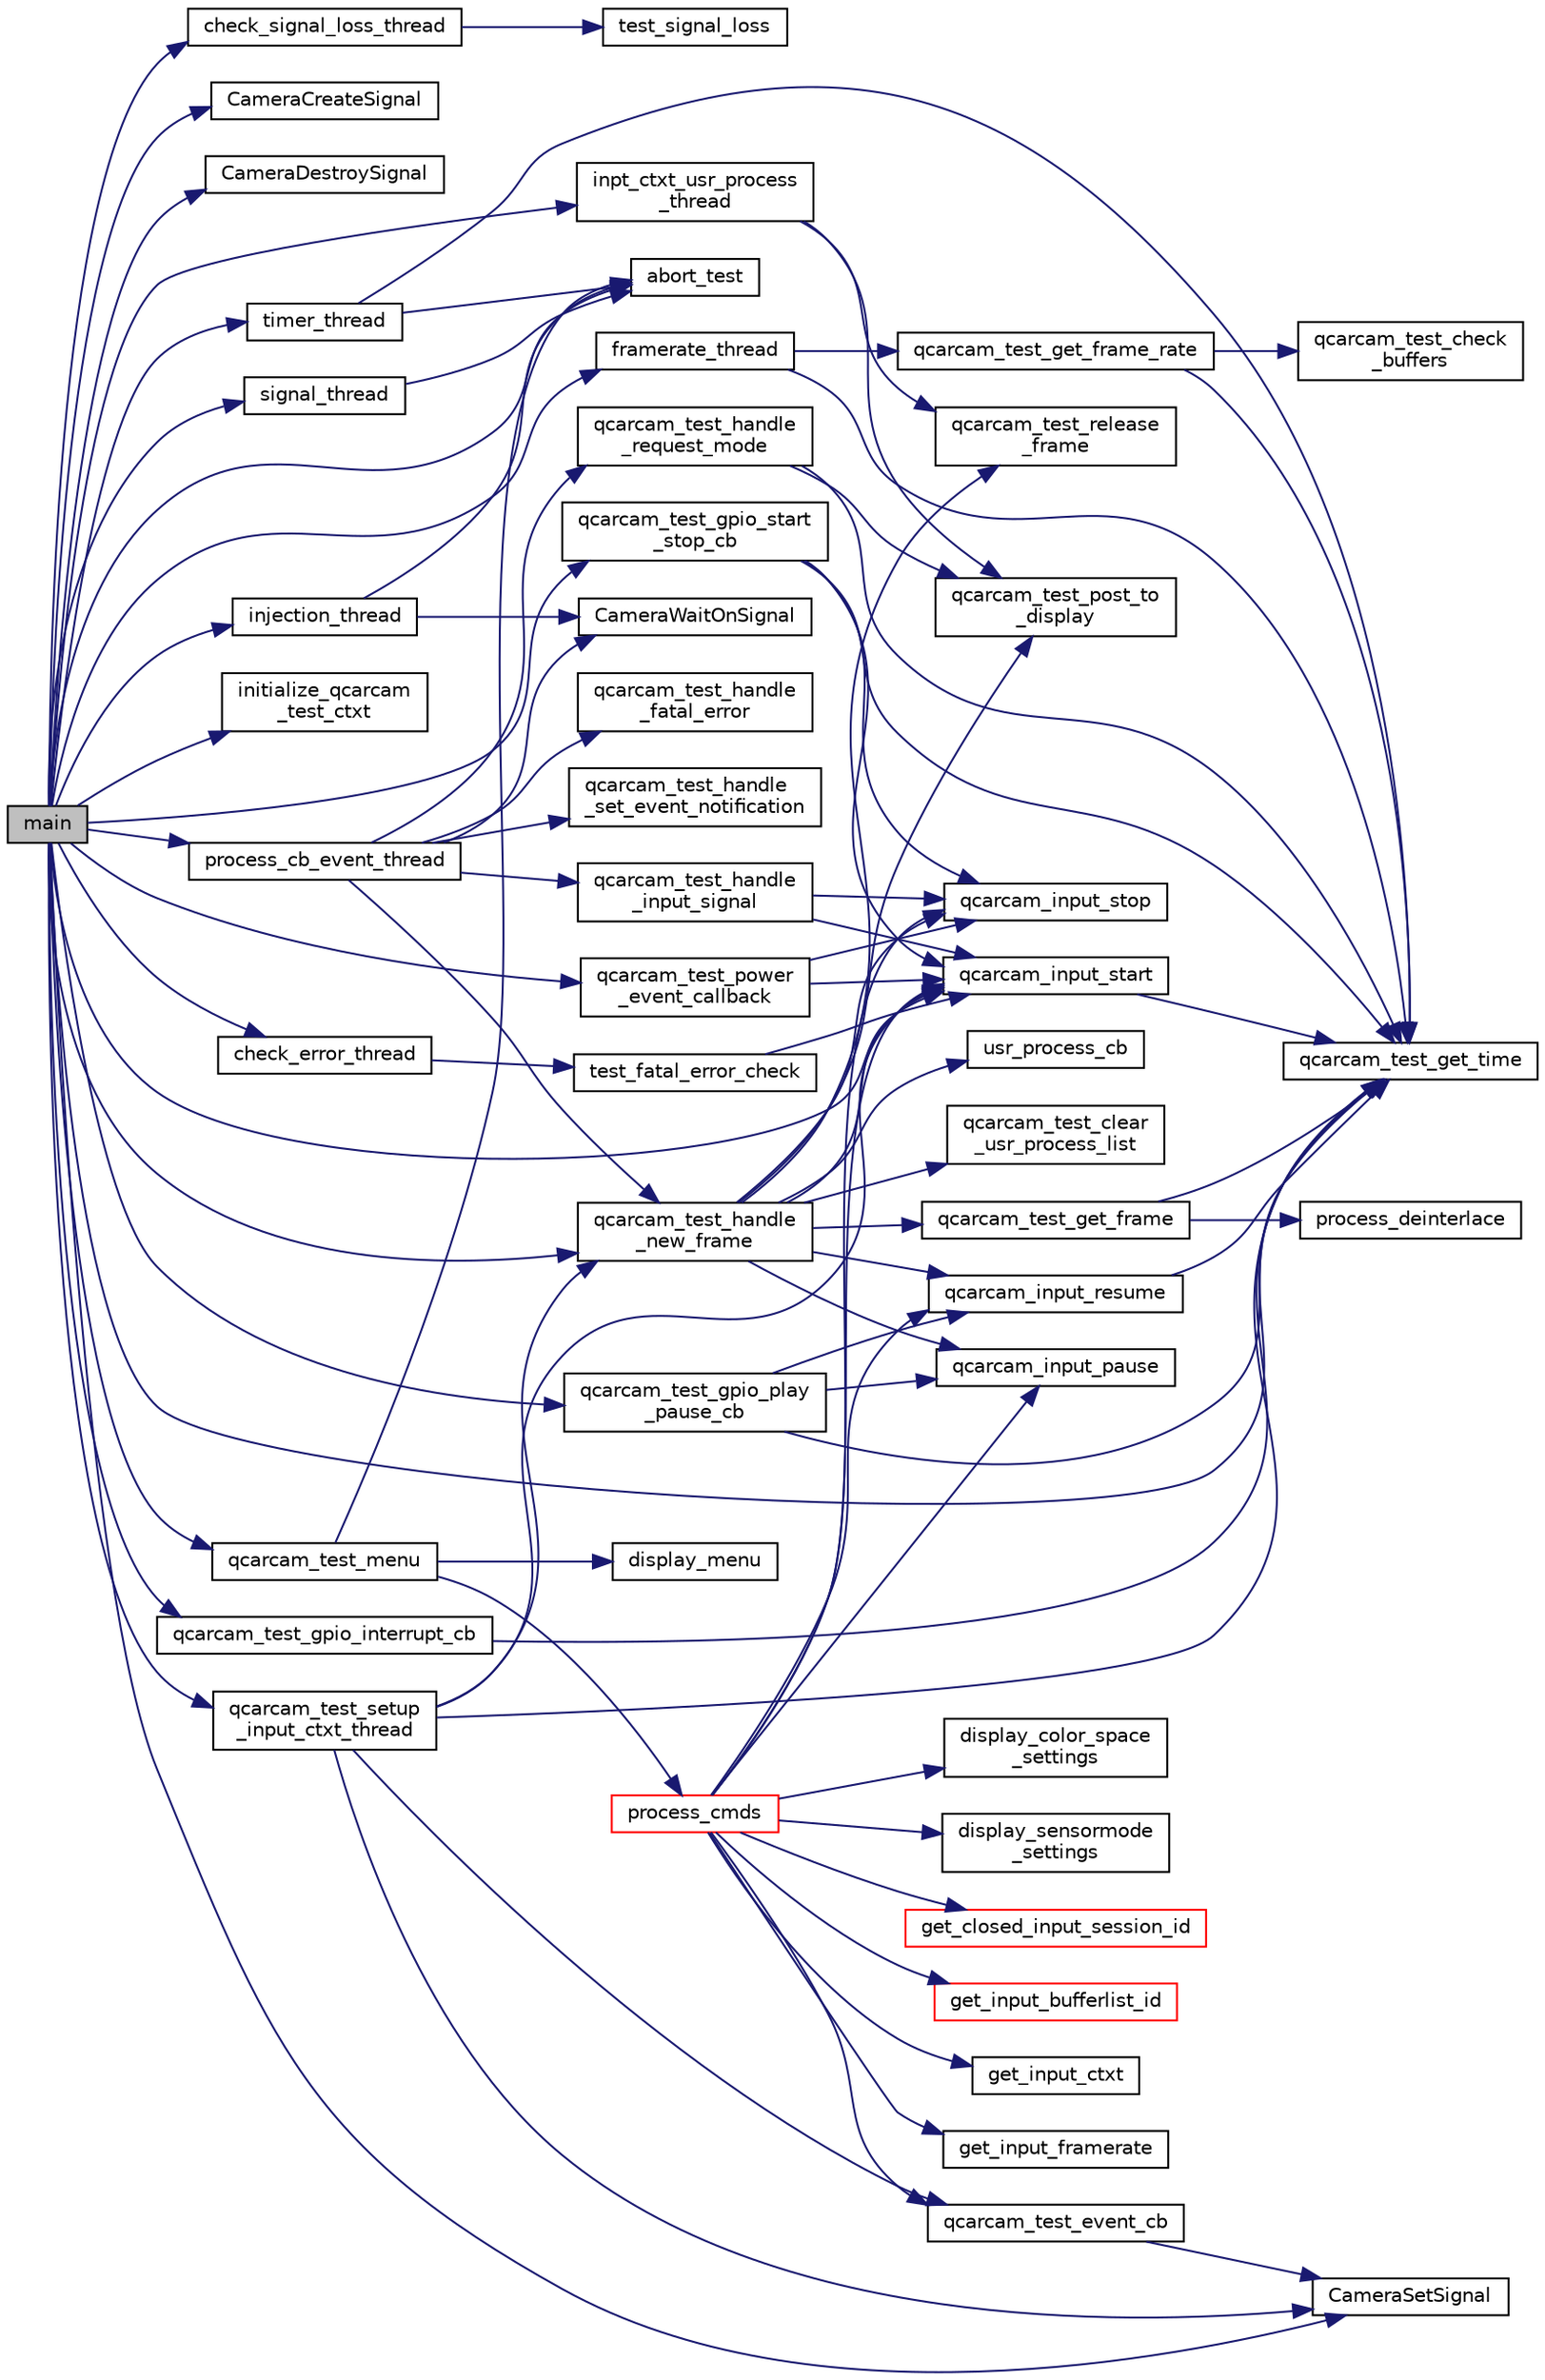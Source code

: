 digraph "main"
{
 // LATEX_PDF_SIZE
  edge [fontname="Helvetica",fontsize="10",labelfontname="Helvetica",labelfontsize="10"];
  node [fontname="Helvetica",fontsize="10",shape=record];
  rankdir="LR";
  Node1 [label="main",height=0.2,width=0.4,color="black", fillcolor="grey75", style="filled", fontcolor="black",tooltip=" "];
  Node1 -> Node2 [color="midnightblue",fontsize="10",style="solid"];
  Node2 [label="abort_test",height=0.2,width=0.4,color="black", fillcolor="white", style="filled",URL="$qcarcam__test_8cpp.html#a1302b3a0cdfaee0c0010ed5275c8023d",tooltip=" "];
  Node1 -> Node3 [color="midnightblue",fontsize="10",style="solid"];
  Node3 [label="CameraCreateSignal",height=0.2,width=0.4,color="black", fillcolor="white", style="filled",URL="$qcarcam__test_8cpp.html#a2cfd98d9a445cfaec945edac19a7bff0",tooltip=" "];
  Node1 -> Node4 [color="midnightblue",fontsize="10",style="solid"];
  Node4 [label="CameraDestroySignal",height=0.2,width=0.4,color="black", fillcolor="white", style="filled",URL="$qcarcam__test_8cpp.html#aa9712bac6ab2ec440f49b9cee04d9fc2",tooltip=" "];
  Node1 -> Node5 [color="midnightblue",fontsize="10",style="solid"];
  Node5 [label="CameraSetSignal",height=0.2,width=0.4,color="black", fillcolor="white", style="filled",URL="$qcarcam__test_8cpp.html#a49a5e086861eaacb4069a03c4ea8c731",tooltip=" "];
  Node1 -> Node6 [color="midnightblue",fontsize="10",style="solid"];
  Node6 [label="check_error_thread",height=0.2,width=0.4,color="black", fillcolor="white", style="filled",URL="$qcarcam__test_8cpp.html#a443aba7876e6726e373221d5b5ce10a5",tooltip=" "];
  Node6 -> Node7 [color="midnightblue",fontsize="10",style="solid"];
  Node7 [label="test_fatal_error_check",height=0.2,width=0.4,color="black", fillcolor="white", style="filled",URL="$qcarcam__test_8cpp.html#a3ea878382a1e9d4e5129466f9ae2a550",tooltip=" "];
  Node7 -> Node8 [color="midnightblue",fontsize="10",style="solid"];
  Node8 [label="qcarcam_input_start",height=0.2,width=0.4,color="black", fillcolor="white", style="filled",URL="$qcarcam__test_8cpp.html#a618ce40fb6f604b475d7bfc027f76db1",tooltip=" "];
  Node8 -> Node9 [color="midnightblue",fontsize="10",style="solid"];
  Node9 [label="qcarcam_test_get_time",height=0.2,width=0.4,color="black", fillcolor="white", style="filled",URL="$qcarcam__test_8cpp.html#a8797fba9a1603854ac68a21d6824169a",tooltip=" "];
  Node1 -> Node10 [color="midnightblue",fontsize="10",style="solid"];
  Node10 [label="check_signal_loss_thread",height=0.2,width=0.4,color="black", fillcolor="white", style="filled",URL="$qcarcam__test_8cpp.html#a625228471331176b75d16bb62d38f948",tooltip=" "];
  Node10 -> Node11 [color="midnightblue",fontsize="10",style="solid"];
  Node11 [label="test_signal_loss",height=0.2,width=0.4,color="black", fillcolor="white", style="filled",URL="$qcarcam__test_8cpp.html#a97793e207dbe15b92e79991e1224fe39",tooltip=" "];
  Node1 -> Node12 [color="midnightblue",fontsize="10",style="solid"];
  Node12 [label="framerate_thread",height=0.2,width=0.4,color="black", fillcolor="white", style="filled",URL="$qcarcam__test_8cpp.html#aed2e29442563aca40f1d02416a263f98",tooltip=" "];
  Node12 -> Node13 [color="midnightblue",fontsize="10",style="solid"];
  Node13 [label="qcarcam_test_get_frame_rate",height=0.2,width=0.4,color="black", fillcolor="white", style="filled",URL="$qcarcam__test_8cpp.html#aba2825786c738a4e9d727a277f848a14",tooltip=" "];
  Node13 -> Node14 [color="midnightblue",fontsize="10",style="solid"];
  Node14 [label="qcarcam_test_check\l_buffers",height=0.2,width=0.4,color="black", fillcolor="white", style="filled",URL="$qcarcam__test_8cpp.html#a81cf1dd03c13f2c9aacc7a6c0ffa9c13",tooltip=" "];
  Node13 -> Node9 [color="midnightblue",fontsize="10",style="solid"];
  Node12 -> Node9 [color="midnightblue",fontsize="10",style="solid"];
  Node1 -> Node15 [color="midnightblue",fontsize="10",style="solid"];
  Node15 [label="initialize_qcarcam\l_test_ctxt",height=0.2,width=0.4,color="black", fillcolor="white", style="filled",URL="$qcarcam__test_8cpp.html#a47807e0d41b93714db0049c61732567e",tooltip=" "];
  Node1 -> Node16 [color="midnightblue",fontsize="10",style="solid"];
  Node16 [label="injection_thread",height=0.2,width=0.4,color="black", fillcolor="white", style="filled",URL="$qcarcam__test_8cpp.html#a340c0b5d607a8be7e70b57957254b024",tooltip=" "];
  Node16 -> Node2 [color="midnightblue",fontsize="10",style="solid"];
  Node16 -> Node17 [color="midnightblue",fontsize="10",style="solid"];
  Node17 [label="CameraWaitOnSignal",height=0.2,width=0.4,color="black", fillcolor="white", style="filled",URL="$qcarcam__test_8cpp.html#a90833f8401e247723dce782993eff77c",tooltip=" "];
  Node1 -> Node18 [color="midnightblue",fontsize="10",style="solid"];
  Node18 [label="inpt_ctxt_usr_process\l_thread",height=0.2,width=0.4,color="black", fillcolor="white", style="filled",URL="$qcarcam__test_8cpp.html#af060aa58b5f977a6942ed6645f69d57d",tooltip=" "];
  Node18 -> Node19 [color="midnightblue",fontsize="10",style="solid"];
  Node19 [label="qcarcam_test_post_to\l_display",height=0.2,width=0.4,color="black", fillcolor="white", style="filled",URL="$qcarcam__test_8cpp.html#ae9cb7ae13873e13dd37cb09413a40055",tooltip=" "];
  Node18 -> Node20 [color="midnightblue",fontsize="10",style="solid"];
  Node20 [label="qcarcam_test_release\l_frame",height=0.2,width=0.4,color="black", fillcolor="white", style="filled",URL="$qcarcam__test_8cpp.html#a4c1c416b8d9929202c954dd3a3f3840b",tooltip=" "];
  Node1 -> Node21 [color="midnightblue",fontsize="10",style="solid"];
  Node21 [label="process_cb_event_thread",height=0.2,width=0.4,color="black", fillcolor="white", style="filled",URL="$qcarcam__test_8cpp.html#af254dd28d2cd7043ae5b4c055c227caf",tooltip=" "];
  Node21 -> Node17 [color="midnightblue",fontsize="10",style="solid"];
  Node21 -> Node22 [color="midnightblue",fontsize="10",style="solid"];
  Node22 [label="qcarcam_test_handle\l_fatal_error",height=0.2,width=0.4,color="black", fillcolor="white", style="filled",URL="$qcarcam__test_8cpp.html#afdc059f31060d1820bffe0730bf894c1",tooltip=" "];
  Node21 -> Node23 [color="midnightblue",fontsize="10",style="solid"];
  Node23 [label="qcarcam_test_handle\l_input_signal",height=0.2,width=0.4,color="black", fillcolor="white", style="filled",URL="$qcarcam__test_8cpp.html#afc2e9d2da048888b27810a3d254be1f0",tooltip=" "];
  Node23 -> Node8 [color="midnightblue",fontsize="10",style="solid"];
  Node23 -> Node24 [color="midnightblue",fontsize="10",style="solid"];
  Node24 [label="qcarcam_input_stop",height=0.2,width=0.4,color="black", fillcolor="white", style="filled",URL="$qcarcam__test_8cpp.html#afbd790e052c2ac6e127950ace2074189",tooltip=" "];
  Node21 -> Node25 [color="midnightblue",fontsize="10",style="solid"];
  Node25 [label="qcarcam_test_handle\l_new_frame",height=0.2,width=0.4,color="black", fillcolor="white", style="filled",URL="$qcarcam__test_8cpp.html#a3187907bbf2e1fdfb4ed20fef050ae62",tooltip=" "];
  Node25 -> Node26 [color="midnightblue",fontsize="10",style="solid"];
  Node26 [label="qcarcam_input_pause",height=0.2,width=0.4,color="black", fillcolor="white", style="filled",URL="$qcarcam__test_8cpp.html#a6f81953cb32cca41fd71de50ba8bcb69",tooltip=" "];
  Node25 -> Node27 [color="midnightblue",fontsize="10",style="solid"];
  Node27 [label="qcarcam_input_resume",height=0.2,width=0.4,color="black", fillcolor="white", style="filled",URL="$qcarcam__test_8cpp.html#a771495f4ddec4db0f276b9f766b70802",tooltip=" "];
  Node27 -> Node9 [color="midnightblue",fontsize="10",style="solid"];
  Node25 -> Node8 [color="midnightblue",fontsize="10",style="solid"];
  Node25 -> Node24 [color="midnightblue",fontsize="10",style="solid"];
  Node25 -> Node28 [color="midnightblue",fontsize="10",style="solid"];
  Node28 [label="qcarcam_test_clear\l_usr_process_list",height=0.2,width=0.4,color="black", fillcolor="white", style="filled",URL="$qcarcam__test_8cpp.html#ab47dc326c1c6d25deeb6788e5e3ade4d",tooltip=" "];
  Node25 -> Node29 [color="midnightblue",fontsize="10",style="solid"];
  Node29 [label="qcarcam_test_get_frame",height=0.2,width=0.4,color="black", fillcolor="white", style="filled",URL="$qcarcam__test_8cpp.html#ad4c6fef83b86686ff8ec30cde7021e19",tooltip=" "];
  Node29 -> Node30 [color="midnightblue",fontsize="10",style="solid"];
  Node30 [label="process_deinterlace",height=0.2,width=0.4,color="black", fillcolor="white", style="filled",URL="$qcarcam__test_8cpp.html#aebac84547abfbc3849f28b7c18b961ce",tooltip=" "];
  Node29 -> Node9 [color="midnightblue",fontsize="10",style="solid"];
  Node25 -> Node19 [color="midnightblue",fontsize="10",style="solid"];
  Node25 -> Node20 [color="midnightblue",fontsize="10",style="solid"];
  Node25 -> Node31 [color="midnightblue",fontsize="10",style="solid"];
  Node31 [label="usr_process_cb",height=0.2,width=0.4,color="black", fillcolor="white", style="filled",URL="$qcarcam__test_8cpp.html#a0d615f6b689d3a6ee6057358a5196f83",tooltip=" "];
  Node21 -> Node32 [color="midnightblue",fontsize="10",style="solid"];
  Node32 [label="qcarcam_test_handle\l_request_mode",height=0.2,width=0.4,color="black", fillcolor="white", style="filled",URL="$qcarcam__test_8cpp.html#a158beefbbceed71c82776623456f4bc9",tooltip=" "];
  Node32 -> Node9 [color="midnightblue",fontsize="10",style="solid"];
  Node32 -> Node19 [color="midnightblue",fontsize="10",style="solid"];
  Node21 -> Node33 [color="midnightblue",fontsize="10",style="solid"];
  Node33 [label="qcarcam_test_handle\l_set_event_notification",height=0.2,width=0.4,color="black", fillcolor="white", style="filled",URL="$qcarcam__test_8cpp.html#a7388c79be5f73ff9803628684d3e82fb",tooltip=" "];
  Node1 -> Node8 [color="midnightblue",fontsize="10",style="solid"];
  Node1 -> Node9 [color="midnightblue",fontsize="10",style="solid"];
  Node1 -> Node34 [color="midnightblue",fontsize="10",style="solid"];
  Node34 [label="qcarcam_test_gpio_interrupt_cb",height=0.2,width=0.4,color="black", fillcolor="white", style="filled",URL="$qcarcam__test_8cpp.html#ac9655336e3ef5ff26b9c0553f4729276",tooltip=" "];
  Node34 -> Node9 [color="midnightblue",fontsize="10",style="solid"];
  Node1 -> Node35 [color="midnightblue",fontsize="10",style="solid"];
  Node35 [label="qcarcam_test_gpio_play\l_pause_cb",height=0.2,width=0.4,color="black", fillcolor="white", style="filled",URL="$qcarcam__test_8cpp.html#a3ea31c331b966857d52c43b784735911",tooltip=" "];
  Node35 -> Node26 [color="midnightblue",fontsize="10",style="solid"];
  Node35 -> Node27 [color="midnightblue",fontsize="10",style="solid"];
  Node35 -> Node9 [color="midnightblue",fontsize="10",style="solid"];
  Node1 -> Node36 [color="midnightblue",fontsize="10",style="solid"];
  Node36 [label="qcarcam_test_gpio_start\l_stop_cb",height=0.2,width=0.4,color="black", fillcolor="white", style="filled",URL="$qcarcam__test_8cpp.html#a8a0f5eb27fd8cf4a8658253ec3b82d44",tooltip=" "];
  Node36 -> Node8 [color="midnightblue",fontsize="10",style="solid"];
  Node36 -> Node24 [color="midnightblue",fontsize="10",style="solid"];
  Node36 -> Node9 [color="midnightblue",fontsize="10",style="solid"];
  Node1 -> Node25 [color="midnightblue",fontsize="10",style="solid"];
  Node1 -> Node37 [color="midnightblue",fontsize="10",style="solid"];
  Node37 [label="qcarcam_test_menu",height=0.2,width=0.4,color="black", fillcolor="white", style="filled",URL="$qcarcam__test_8h.html#a5fad88ee564007c3dca72a3c881e84c0",tooltip=" "];
  Node37 -> Node2 [color="midnightblue",fontsize="10",style="solid"];
  Node37 -> Node38 [color="midnightblue",fontsize="10",style="solid"];
  Node38 [label="display_menu",height=0.2,width=0.4,color="black", fillcolor="white", style="filled",URL="$qcarcam__test__menu_8cpp.html#a65c493e4917b50c983f9efee5b278f1c",tooltip=" "];
  Node37 -> Node39 [color="midnightblue",fontsize="10",style="solid"];
  Node39 [label="process_cmds",height=0.2,width=0.4,color="red", fillcolor="white", style="filled",URL="$qcarcam__test__menu_8cpp.html#ac8ea3de86b3a9882081ac5c744c4991d",tooltip=" "];
  Node39 -> Node40 [color="midnightblue",fontsize="10",style="solid"];
  Node40 [label="display_color_space\l_settings",height=0.2,width=0.4,color="black", fillcolor="white", style="filled",URL="$qcarcam__test__menu_8cpp.html#a60cb508df00fafdfc791c6dc9eb8a945",tooltip=" "];
  Node39 -> Node41 [color="midnightblue",fontsize="10",style="solid"];
  Node41 [label="display_sensormode\l_settings",height=0.2,width=0.4,color="black", fillcolor="white", style="filled",URL="$qcarcam__test__menu_8cpp.html#ae2fc613c7ca7af17e271a6829a70957b",tooltip=" "];
  Node39 -> Node42 [color="midnightblue",fontsize="10",style="solid"];
  Node42 [label="get_closed_input_session_id",height=0.2,width=0.4,color="red", fillcolor="white", style="filled",URL="$qcarcam__test__menu_8cpp.html#ad42b00ee7ecfb328fac81814e4c295ff",tooltip=" "];
  Node39 -> Node44 [color="midnightblue",fontsize="10",style="solid"];
  Node44 [label="get_input_bufferlist_id",height=0.2,width=0.4,color="red", fillcolor="white", style="filled",URL="$qcarcam__test__menu_8cpp.html#a7d987a813a5657d7b0f6718f887743ba",tooltip=" "];
  Node39 -> Node46 [color="midnightblue",fontsize="10",style="solid"];
  Node46 [label="get_input_ctxt",height=0.2,width=0.4,color="black", fillcolor="white", style="filled",URL="$qcarcam__test__menu_8cpp.html#a0c5b5176dd85ec189dc8fad5417b8f26",tooltip=" "];
  Node39 -> Node47 [color="midnightblue",fontsize="10",style="solid"];
  Node47 [label="get_input_framerate",height=0.2,width=0.4,color="black", fillcolor="white", style="filled",URL="$qcarcam__test__menu_8cpp.html#ab9ea2f8504ccea663b635d763b437bda",tooltip=" "];
  Node39 -> Node26 [color="midnightblue",fontsize="10",style="solid"];
  Node39 -> Node27 [color="midnightblue",fontsize="10",style="solid"];
  Node39 -> Node8 [color="midnightblue",fontsize="10",style="solid"];
  Node39 -> Node24 [color="midnightblue",fontsize="10",style="solid"];
  Node39 -> Node58 [color="midnightblue",fontsize="10",style="solid"];
  Node58 [label="qcarcam_test_event_cb",height=0.2,width=0.4,color="black", fillcolor="white", style="filled",URL="$qcarcam__test_8cpp.html#a7f4d5cb3936ed2c24cd92bd0e1964242",tooltip=" "];
  Node58 -> Node5 [color="midnightblue",fontsize="10",style="solid"];
  Node1 -> Node64 [color="midnightblue",fontsize="10",style="solid"];
  Node64 [label="qcarcam_test_power\l_event_callback",height=0.2,width=0.4,color="black", fillcolor="white", style="filled",URL="$qcarcam__test_8cpp.html#a8803c5d1f34f9b31afc1c9416ca44bf6",tooltip=" "];
  Node64 -> Node8 [color="midnightblue",fontsize="10",style="solid"];
  Node64 -> Node24 [color="midnightblue",fontsize="10",style="solid"];
  Node1 -> Node65 [color="midnightblue",fontsize="10",style="solid"];
  Node65 [label="qcarcam_test_setup\l_input_ctxt_thread",height=0.2,width=0.4,color="black", fillcolor="white", style="filled",URL="$qcarcam__test_8cpp.html#a53c2c681f04f2cfb1756f17be9333206",tooltip=" "];
  Node65 -> Node5 [color="midnightblue",fontsize="10",style="solid"];
  Node65 -> Node8 [color="midnightblue",fontsize="10",style="solid"];
  Node65 -> Node58 [color="midnightblue",fontsize="10",style="solid"];
  Node65 -> Node9 [color="midnightblue",fontsize="10",style="solid"];
  Node65 -> Node25 [color="midnightblue",fontsize="10",style="solid"];
  Node1 -> Node66 [color="midnightblue",fontsize="10",style="solid"];
  Node66 [label="signal_thread",height=0.2,width=0.4,color="black", fillcolor="white", style="filled",URL="$qcarcam__test_8cpp.html#a41b09abbb47064fc2e99e992c1b8166d",tooltip=" "];
  Node66 -> Node2 [color="midnightblue",fontsize="10",style="solid"];
  Node1 -> Node67 [color="midnightblue",fontsize="10",style="solid"];
  Node67 [label="timer_thread",height=0.2,width=0.4,color="black", fillcolor="white", style="filled",URL="$qcarcam__test_8cpp.html#a81c21dd7212e067665f561fd60cb708d",tooltip=" "];
  Node67 -> Node2 [color="midnightblue",fontsize="10",style="solid"];
  Node67 -> Node9 [color="midnightblue",fontsize="10",style="solid"];
}
